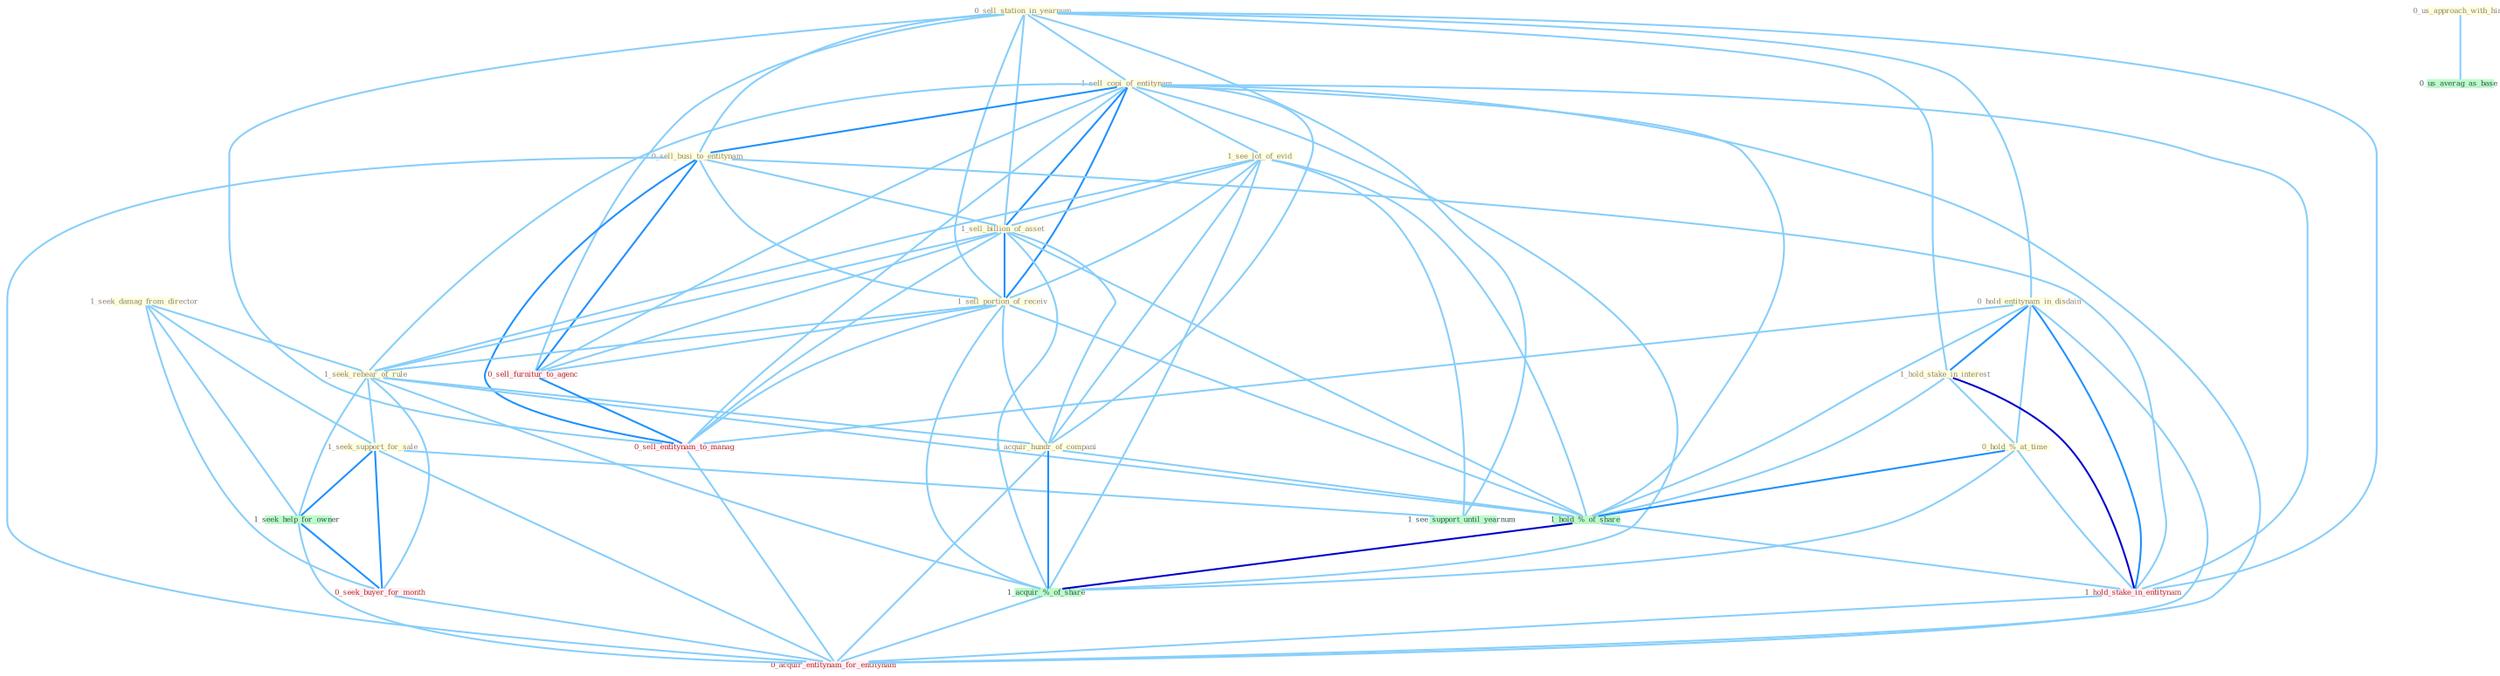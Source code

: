 Graph G{ 
    node
    [shape=polygon,style=filled,width=.5,height=.06,color="#BDFCC9",fixedsize=true,fontsize=4,
    fontcolor="#2f4f4f"];
    {node
    [color="#ffffe0", fontcolor="#8b7d6b"] "0_sell_station_in_yearnum " "1_sell_copi_of_entitynam " "0_sell_busi_to_entitynam " "0_hold_entitynam_in_disdain " "0_us_approach_with_him " "1_see_lot_of_evid " "1_seek_damag_from_director " "1_sell_billion_of_asset " "1_sell_portion_of_receiv " "1_hold_stake_in_interest " "1_seek_rehear_of_rule " "1_seek_support_for_sale " "1_acquir_hundr_of_compani " "0_hold_%_at_time "}
{node [color="#fff0f5", fontcolor="#b22222"] "1_hold_stake_in_entitynam " "0_seek_buyer_for_month " "0_sell_furnitur_to_agenc " "0_sell_entitynam_to_manag " "0_acquir_entitynam_for_entitynam "}
edge [color="#B0E2FF"];

	"0_sell_station_in_yearnum " -- "1_sell_copi_of_entitynam " [w="1", color="#87cefa" ];
	"0_sell_station_in_yearnum " -- "0_sell_busi_to_entitynam " [w="1", color="#87cefa" ];
	"0_sell_station_in_yearnum " -- "0_hold_entitynam_in_disdain " [w="1", color="#87cefa" ];
	"0_sell_station_in_yearnum " -- "1_sell_billion_of_asset " [w="1", color="#87cefa" ];
	"0_sell_station_in_yearnum " -- "1_sell_portion_of_receiv " [w="1", color="#87cefa" ];
	"0_sell_station_in_yearnum " -- "1_hold_stake_in_interest " [w="1", color="#87cefa" ];
	"0_sell_station_in_yearnum " -- "1_hold_stake_in_entitynam " [w="1", color="#87cefa" ];
	"0_sell_station_in_yearnum " -- "1_see_support_until_yearnum " [w="1", color="#87cefa" ];
	"0_sell_station_in_yearnum " -- "0_sell_furnitur_to_agenc " [w="1", color="#87cefa" ];
	"0_sell_station_in_yearnum " -- "0_sell_entitynam_to_manag " [w="1", color="#87cefa" ];
	"1_sell_copi_of_entitynam " -- "0_sell_busi_to_entitynam " [w="2", color="#1e90ff" , len=0.8];
	"1_sell_copi_of_entitynam " -- "1_see_lot_of_evid " [w="1", color="#87cefa" ];
	"1_sell_copi_of_entitynam " -- "1_sell_billion_of_asset " [w="2", color="#1e90ff" , len=0.8];
	"1_sell_copi_of_entitynam " -- "1_sell_portion_of_receiv " [w="2", color="#1e90ff" , len=0.8];
	"1_sell_copi_of_entitynam " -- "1_seek_rehear_of_rule " [w="1", color="#87cefa" ];
	"1_sell_copi_of_entitynam " -- "1_acquir_hundr_of_compani " [w="1", color="#87cefa" ];
	"1_sell_copi_of_entitynam " -- "1_hold_%_of_share " [w="1", color="#87cefa" ];
	"1_sell_copi_of_entitynam " -- "1_hold_stake_in_entitynam " [w="1", color="#87cefa" ];
	"1_sell_copi_of_entitynam " -- "1_acquir_%_of_share " [w="1", color="#87cefa" ];
	"1_sell_copi_of_entitynam " -- "0_sell_furnitur_to_agenc " [w="1", color="#87cefa" ];
	"1_sell_copi_of_entitynam " -- "0_sell_entitynam_to_manag " [w="1", color="#87cefa" ];
	"1_sell_copi_of_entitynam " -- "0_acquir_entitynam_for_entitynam " [w="1", color="#87cefa" ];
	"0_sell_busi_to_entitynam " -- "1_sell_billion_of_asset " [w="1", color="#87cefa" ];
	"0_sell_busi_to_entitynam " -- "1_sell_portion_of_receiv " [w="1", color="#87cefa" ];
	"0_sell_busi_to_entitynam " -- "1_hold_stake_in_entitynam " [w="1", color="#87cefa" ];
	"0_sell_busi_to_entitynam " -- "0_sell_furnitur_to_agenc " [w="2", color="#1e90ff" , len=0.8];
	"0_sell_busi_to_entitynam " -- "0_sell_entitynam_to_manag " [w="2", color="#1e90ff" , len=0.8];
	"0_sell_busi_to_entitynam " -- "0_acquir_entitynam_for_entitynam " [w="1", color="#87cefa" ];
	"0_hold_entitynam_in_disdain " -- "1_hold_stake_in_interest " [w="2", color="#1e90ff" , len=0.8];
	"0_hold_entitynam_in_disdain " -- "0_hold_%_at_time " [w="1", color="#87cefa" ];
	"0_hold_entitynam_in_disdain " -- "1_hold_%_of_share " [w="1", color="#87cefa" ];
	"0_hold_entitynam_in_disdain " -- "1_hold_stake_in_entitynam " [w="2", color="#1e90ff" , len=0.8];
	"0_hold_entitynam_in_disdain " -- "0_sell_entitynam_to_manag " [w="1", color="#87cefa" ];
	"0_hold_entitynam_in_disdain " -- "0_acquir_entitynam_for_entitynam " [w="1", color="#87cefa" ];
	"0_us_approach_with_him " -- "0_us_averag_as_base " [w="1", color="#87cefa" ];
	"1_see_lot_of_evid " -- "1_sell_billion_of_asset " [w="1", color="#87cefa" ];
	"1_see_lot_of_evid " -- "1_sell_portion_of_receiv " [w="1", color="#87cefa" ];
	"1_see_lot_of_evid " -- "1_seek_rehear_of_rule " [w="1", color="#87cefa" ];
	"1_see_lot_of_evid " -- "1_acquir_hundr_of_compani " [w="1", color="#87cefa" ];
	"1_see_lot_of_evid " -- "1_hold_%_of_share " [w="1", color="#87cefa" ];
	"1_see_lot_of_evid " -- "1_acquir_%_of_share " [w="1", color="#87cefa" ];
	"1_see_lot_of_evid " -- "1_see_support_until_yearnum " [w="1", color="#87cefa" ];
	"1_seek_damag_from_director " -- "1_seek_rehear_of_rule " [w="1", color="#87cefa" ];
	"1_seek_damag_from_director " -- "1_seek_support_for_sale " [w="1", color="#87cefa" ];
	"1_seek_damag_from_director " -- "1_seek_help_for_owner " [w="1", color="#87cefa" ];
	"1_seek_damag_from_director " -- "0_seek_buyer_for_month " [w="1", color="#87cefa" ];
	"1_sell_billion_of_asset " -- "1_sell_portion_of_receiv " [w="2", color="#1e90ff" , len=0.8];
	"1_sell_billion_of_asset " -- "1_seek_rehear_of_rule " [w="1", color="#87cefa" ];
	"1_sell_billion_of_asset " -- "1_acquir_hundr_of_compani " [w="1", color="#87cefa" ];
	"1_sell_billion_of_asset " -- "1_hold_%_of_share " [w="1", color="#87cefa" ];
	"1_sell_billion_of_asset " -- "1_acquir_%_of_share " [w="1", color="#87cefa" ];
	"1_sell_billion_of_asset " -- "0_sell_furnitur_to_agenc " [w="1", color="#87cefa" ];
	"1_sell_billion_of_asset " -- "0_sell_entitynam_to_manag " [w="1", color="#87cefa" ];
	"1_sell_portion_of_receiv " -- "1_seek_rehear_of_rule " [w="1", color="#87cefa" ];
	"1_sell_portion_of_receiv " -- "1_acquir_hundr_of_compani " [w="1", color="#87cefa" ];
	"1_sell_portion_of_receiv " -- "1_hold_%_of_share " [w="1", color="#87cefa" ];
	"1_sell_portion_of_receiv " -- "1_acquir_%_of_share " [w="1", color="#87cefa" ];
	"1_sell_portion_of_receiv " -- "0_sell_furnitur_to_agenc " [w="1", color="#87cefa" ];
	"1_sell_portion_of_receiv " -- "0_sell_entitynam_to_manag " [w="1", color="#87cefa" ];
	"1_hold_stake_in_interest " -- "0_hold_%_at_time " [w="1", color="#87cefa" ];
	"1_hold_stake_in_interest " -- "1_hold_%_of_share " [w="1", color="#87cefa" ];
	"1_hold_stake_in_interest " -- "1_hold_stake_in_entitynam " [w="3", color="#0000cd" , len=0.6];
	"1_seek_rehear_of_rule " -- "1_seek_support_for_sale " [w="1", color="#87cefa" ];
	"1_seek_rehear_of_rule " -- "1_acquir_hundr_of_compani " [w="1", color="#87cefa" ];
	"1_seek_rehear_of_rule " -- "1_hold_%_of_share " [w="1", color="#87cefa" ];
	"1_seek_rehear_of_rule " -- "1_seek_help_for_owner " [w="1", color="#87cefa" ];
	"1_seek_rehear_of_rule " -- "0_seek_buyer_for_month " [w="1", color="#87cefa" ];
	"1_seek_rehear_of_rule " -- "1_acquir_%_of_share " [w="1", color="#87cefa" ];
	"1_seek_support_for_sale " -- "1_seek_help_for_owner " [w="2", color="#1e90ff" , len=0.8];
	"1_seek_support_for_sale " -- "0_seek_buyer_for_month " [w="2", color="#1e90ff" , len=0.8];
	"1_seek_support_for_sale " -- "1_see_support_until_yearnum " [w="1", color="#87cefa" ];
	"1_seek_support_for_sale " -- "0_acquir_entitynam_for_entitynam " [w="1", color="#87cefa" ];
	"1_acquir_hundr_of_compani " -- "1_hold_%_of_share " [w="1", color="#87cefa" ];
	"1_acquir_hundr_of_compani " -- "1_acquir_%_of_share " [w="2", color="#1e90ff" , len=0.8];
	"1_acquir_hundr_of_compani " -- "0_acquir_entitynam_for_entitynam " [w="1", color="#87cefa" ];
	"0_hold_%_at_time " -- "1_hold_%_of_share " [w="2", color="#1e90ff" , len=0.8];
	"0_hold_%_at_time " -- "1_hold_stake_in_entitynam " [w="1", color="#87cefa" ];
	"0_hold_%_at_time " -- "1_acquir_%_of_share " [w="1", color="#87cefa" ];
	"1_hold_%_of_share " -- "1_hold_stake_in_entitynam " [w="1", color="#87cefa" ];
	"1_hold_%_of_share " -- "1_acquir_%_of_share " [w="3", color="#0000cd" , len=0.6];
	"1_hold_stake_in_entitynam " -- "0_acquir_entitynam_for_entitynam " [w="1", color="#87cefa" ];
	"1_seek_help_for_owner " -- "0_seek_buyer_for_month " [w="2", color="#1e90ff" , len=0.8];
	"1_seek_help_for_owner " -- "0_acquir_entitynam_for_entitynam " [w="1", color="#87cefa" ];
	"0_seek_buyer_for_month " -- "0_acquir_entitynam_for_entitynam " [w="1", color="#87cefa" ];
	"1_acquir_%_of_share " -- "0_acquir_entitynam_for_entitynam " [w="1", color="#87cefa" ];
	"0_sell_furnitur_to_agenc " -- "0_sell_entitynam_to_manag " [w="2", color="#1e90ff" , len=0.8];
	"0_sell_entitynam_to_manag " -- "0_acquir_entitynam_for_entitynam " [w="1", color="#87cefa" ];
}